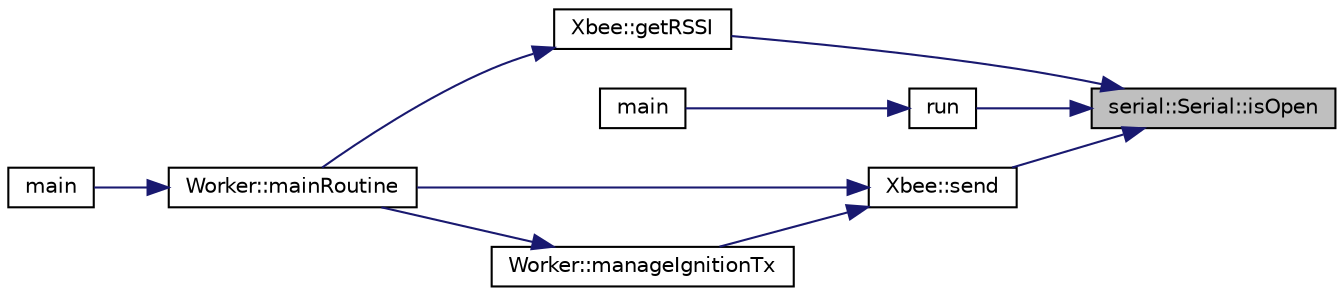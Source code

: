 digraph "serial::Serial::isOpen"
{
 // LATEX_PDF_SIZE
  edge [fontname="Helvetica",fontsize="10",labelfontname="Helvetica",labelfontsize="10"];
  node [fontname="Helvetica",fontsize="10",shape=record];
  rankdir="RL";
  Node1 [label="serial::Serial::isOpen",height=0.2,width=0.4,color="black", fillcolor="grey75", style="filled", fontcolor="black",tooltip=" "];
  Node1 -> Node2 [dir="back",color="midnightblue",fontsize="10",style="solid",fontname="Helvetica"];
  Node2 [label="Xbee::getRSSI",height=0.2,width=0.4,color="black", fillcolor="white", style="filled",URL="$class_xbee.html#a3ad392993d5b990cff40d7f4a102c8f4",tooltip=" "];
  Node2 -> Node3 [dir="back",color="midnightblue",fontsize="10",style="solid",fontname="Helvetica"];
  Node3 [label="Worker::mainRoutine",height=0.2,width=0.4,color="black", fillcolor="white", style="filled",URL="$class_worker.html#a4204b589149f82ed426cc7f74232a36f",tooltip=" "];
  Node3 -> Node4 [dir="back",color="midnightblue",fontsize="10",style="solid",fontname="Helvetica"];
  Node4 [label="main",height=0.2,width=0.4,color="black", fillcolor="white", style="filled",URL="$_g_u_i_8cpp.html#a3c04138a5bfe5d72780bb7e82a18e627",tooltip=" "];
  Node1 -> Node5 [dir="back",color="midnightblue",fontsize="10",style="solid",fontname="Helvetica"];
  Node5 [label="run",height=0.2,width=0.4,color="black", fillcolor="white", style="filled",URL="$serial__example_8cc.html#ac1f545534cdaab9094198a5dc2c2a79f",tooltip=" "];
  Node5 -> Node6 [dir="back",color="midnightblue",fontsize="10",style="solid",fontname="Helvetica"];
  Node6 [label="main",height=0.2,width=0.4,color="black", fillcolor="white", style="filled",URL="$serial__example_8cc.html#a3c04138a5bfe5d72780bb7e82a18e627",tooltip=" "];
  Node1 -> Node7 [dir="back",color="midnightblue",fontsize="10",style="solid",fontname="Helvetica"];
  Node7 [label="Xbee::send",height=0.2,width=0.4,color="black", fillcolor="white", style="filled",URL="$class_xbee.html#a4cec4d5399ca6ac3c4b8730722f33d8d",tooltip=" "];
  Node7 -> Node3 [dir="back",color="midnightblue",fontsize="10",style="solid",fontname="Helvetica"];
  Node7 -> Node8 [dir="back",color="midnightblue",fontsize="10",style="solid",fontname="Helvetica"];
  Node8 [label="Worker::manageIgnitionTx",height=0.2,width=0.4,color="black", fillcolor="white", style="filled",URL="$class_worker.html#a21ca3be76ce5f99d145521a5a59c12d7",tooltip=" "];
  Node8 -> Node3 [dir="back",color="midnightblue",fontsize="10",style="solid",fontname="Helvetica"];
}

